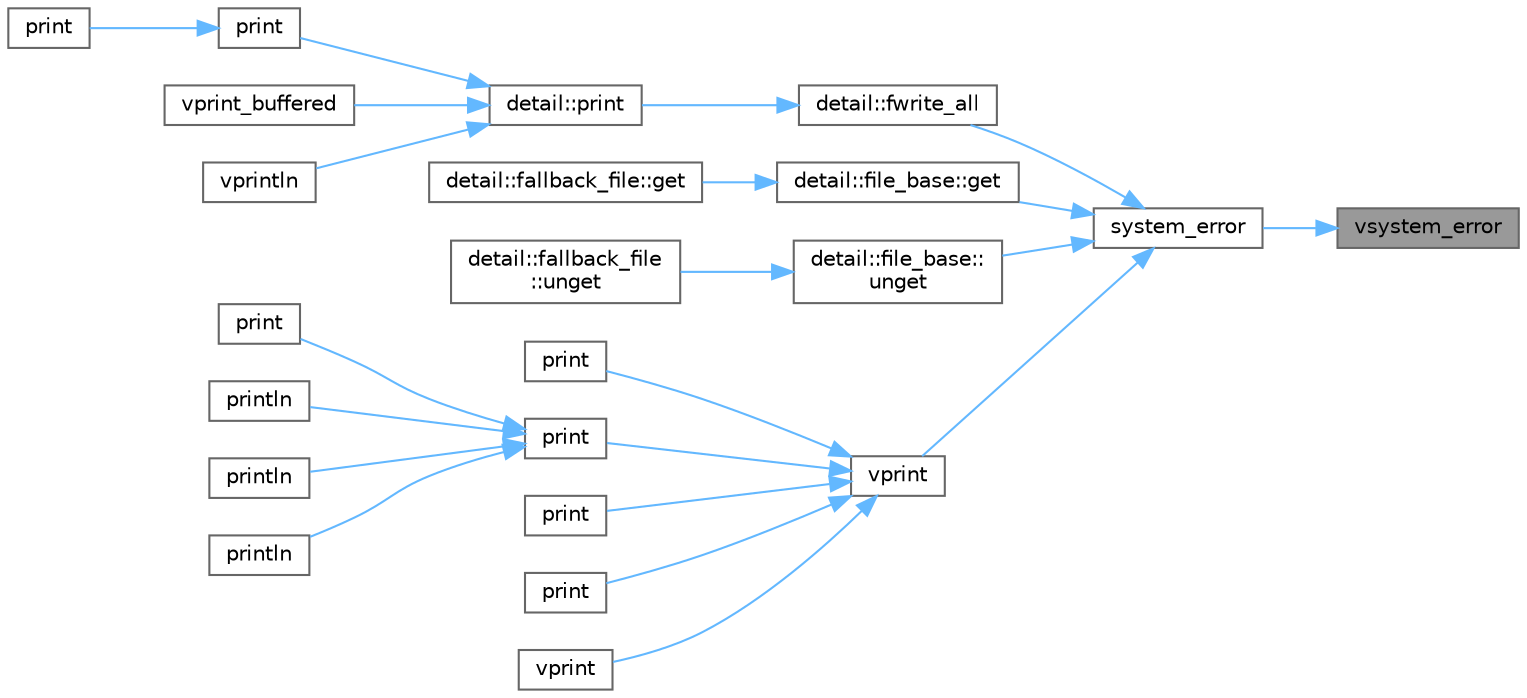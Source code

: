 digraph "vsystem_error"
{
 // LATEX_PDF_SIZE
  bgcolor="transparent";
  edge [fontname=Helvetica,fontsize=10,labelfontname=Helvetica,labelfontsize=10];
  node [fontname=Helvetica,fontsize=10,shape=box,height=0.2,width=0.4];
  rankdir="RL";
  Node1 [id="Node000001",label="vsystem_error",height=0.2,width=0.4,color="gray40", fillcolor="grey60", style="filled", fontcolor="black",tooltip=" "];
  Node1 -> Node2 [id="edge1_Node000001_Node000002",dir="back",color="steelblue1",style="solid",tooltip=" "];
  Node2 [id="Node000002",label="system_error",height=0.2,width=0.4,color="grey40", fillcolor="white", style="filled",URL="$format_8h.html#a0558467fc6b6aa30ea74d60aafdf7821",tooltip="Constructs std::system_error with a message formatted with fmt::format(fmt, args....."];
  Node2 -> Node3 [id="edge2_Node000002_Node000003",dir="back",color="steelblue1",style="solid",tooltip=" "];
  Node3 [id="Node000003",label="detail::fwrite_all",height=0.2,width=0.4,color="grey40", fillcolor="white", style="filled",URL="$namespacedetail.html#a6eae6f0ab0e5c18e7a4d3e3890667341",tooltip=" "];
  Node3 -> Node4 [id="edge3_Node000003_Node000004",dir="back",color="steelblue1",style="solid",tooltip=" "];
  Node4 [id="Node000004",label="detail::print",height=0.2,width=0.4,color="grey40", fillcolor="white", style="filled",URL="$namespacedetail.html#a1e3691c4956c31a727890b0a5f87a534",tooltip=" "];
  Node4 -> Node5 [id="edge4_Node000004_Node000005",dir="back",color="steelblue1",style="solid",tooltip=" "];
  Node5 [id="Node000005",label="print",height=0.2,width=0.4,color="grey40", fillcolor="white", style="filled",URL="$bundled_2compile_8h.html#adf435cfcb84b50915e45b1760e8e8413",tooltip=" "];
  Node5 -> Node6 [id="edge5_Node000005_Node000006",dir="back",color="steelblue1",style="solid",tooltip=" "];
  Node6 [id="Node000006",label="print",height=0.2,width=0.4,color="grey40", fillcolor="white", style="filled",URL="$bundled_2compile_8h.html#ad201fe88c6f003bb2e5fa77c3062f07b",tooltip=" "];
  Node4 -> Node7 [id="edge6_Node000004_Node000007",dir="back",color="steelblue1",style="solid",tooltip=" "];
  Node7 [id="Node000007",label="vprint_buffered",height=0.2,width=0.4,color="grey40", fillcolor="white", style="filled",URL="$format-inl_8h.html#a3774f0f4816097d469f11407f83ee394",tooltip=" "];
  Node4 -> Node8 [id="edge7_Node000004_Node000008",dir="back",color="steelblue1",style="solid",tooltip=" "];
  Node8 [id="Node000008",label="vprintln",height=0.2,width=0.4,color="grey40", fillcolor="white", style="filled",URL="$format-inl_8h.html#a71033730e1d1c2c72b7905f21929df93",tooltip=" "];
  Node2 -> Node9 [id="edge8_Node000002_Node000009",dir="back",color="steelblue1",style="solid",tooltip=" "];
  Node9 [id="Node000009",label="detail::file_base::get",height=0.2,width=0.4,color="grey40", fillcolor="white", style="filled",URL="$classdetail_1_1file__base.html#a826fc41a056022f5b66e646b396a1f94",tooltip=" "];
  Node9 -> Node10 [id="edge9_Node000009_Node000010",dir="back",color="steelblue1",style="solid",tooltip=" "];
  Node10 [id="Node000010",label="detail::fallback_file::get",height=0.2,width=0.4,color="grey40", fillcolor="white", style="filled",URL="$classdetail_1_1fallback__file.html#a826fc41a056022f5b66e646b396a1f94",tooltip=" "];
  Node2 -> Node11 [id="edge10_Node000002_Node000011",dir="back",color="steelblue1",style="solid",tooltip=" "];
  Node11 [id="Node000011",label="detail::file_base::\lunget",height=0.2,width=0.4,color="grey40", fillcolor="white", style="filled",URL="$classdetail_1_1file__base.html#a37118b1ee911d1447a495aa49f2926a5",tooltip=" "];
  Node11 -> Node12 [id="edge11_Node000011_Node000012",dir="back",color="steelblue1",style="solid",tooltip=" "];
  Node12 [id="Node000012",label="detail::fallback_file\l::unget",height=0.2,width=0.4,color="grey40", fillcolor="white", style="filled",URL="$classdetail_1_1fallback__file.html#a37118b1ee911d1447a495aa49f2926a5",tooltip=" "];
  Node2 -> Node13 [id="edge12_Node000002_Node000013",dir="back",color="steelblue1",style="solid",tooltip=" "];
  Node13 [id="Node000013",label="vprint",height=0.2,width=0.4,color="grey40", fillcolor="white", style="filled",URL="$bundled_2xchar_8h.html#ad59e14d924bf2fe1d17939ad9d8b8d4a",tooltip=" "];
  Node13 -> Node14 [id="edge13_Node000013_Node000014",dir="back",color="steelblue1",style="solid",tooltip=" "];
  Node14 [id="Node000014",label="print",height=0.2,width=0.4,color="grey40", fillcolor="white", style="filled",URL="$bundled_2xchar_8h.html#a08cf7bb6a67bb66790cd8e02c1edf2c8",tooltip=" "];
  Node13 -> Node15 [id="edge14_Node000013_Node000015",dir="back",color="steelblue1",style="solid",tooltip=" "];
  Node15 [id="Node000015",label="print",height=0.2,width=0.4,color="grey40", fillcolor="white", style="filled",URL="$bundled_2xchar_8h.html#aca7a32e4363230ba92ebd2e429b1e1b6",tooltip=" "];
  Node15 -> Node16 [id="edge15_Node000015_Node000016",dir="back",color="steelblue1",style="solid",tooltip=" "];
  Node16 [id="Node000016",label="print",height=0.2,width=0.4,color="grey40", fillcolor="white", style="filled",URL="$bundled_2xchar_8h.html#a1268fe88dd8060d6ae6153b1f631d577",tooltip=" "];
  Node15 -> Node17 [id="edge16_Node000015_Node000017",dir="back",color="steelblue1",style="solid",tooltip=" "];
  Node17 [id="Node000017",label="println",height=0.2,width=0.4,color="grey40", fillcolor="white", style="filled",URL="$bundled_2xchar_8h.html#ae9ad3c88371c3da6ab2ba8018d430882",tooltip=" "];
  Node15 -> Node18 [id="edge17_Node000015_Node000018",dir="back",color="steelblue1",style="solid",tooltip=" "];
  Node18 [id="Node000018",label="println",height=0.2,width=0.4,color="grey40", fillcolor="white", style="filled",URL="$bundled_2xchar_8h.html#acebfd16284ebbc69157689be7c0f7a0e",tooltip=" "];
  Node15 -> Node19 [id="edge18_Node000015_Node000019",dir="back",color="steelblue1",style="solid",tooltip=" "];
  Node19 [id="Node000019",label="println",height=0.2,width=0.4,color="grey40", fillcolor="white", style="filled",URL="$bundled_2xchar_8h.html#a5d0d43283dd068135d7fcfb4a00c39f9",tooltip=" "];
  Node13 -> Node20 [id="edge19_Node000013_Node000020",dir="back",color="steelblue1",style="solid",tooltip=" "];
  Node20 [id="Node000020",label="print",height=0.2,width=0.4,color="grey40", fillcolor="white", style="filled",URL="$bundled_2xchar_8h.html#ad03fa995af93f5f4685e38c3bf7289b8",tooltip=" "];
  Node13 -> Node21 [id="edge20_Node000013_Node000021",dir="back",color="steelblue1",style="solid",tooltip=" "];
  Node21 [id="Node000021",label="print",height=0.2,width=0.4,color="grey40", fillcolor="white", style="filled",URL="$bundled_2xchar_8h.html#a8ad2704d2db1ea1b9663084d6fb51e0a",tooltip=" "];
  Node13 -> Node22 [id="edge21_Node000013_Node000022",dir="back",color="steelblue1",style="solid",tooltip=" "];
  Node22 [id="Node000022",label="vprint",height=0.2,width=0.4,color="grey40", fillcolor="white", style="filled",URL="$bundled_2xchar_8h.html#ab357e28df4fee8293636aaf7a1662508",tooltip=" "];
}
